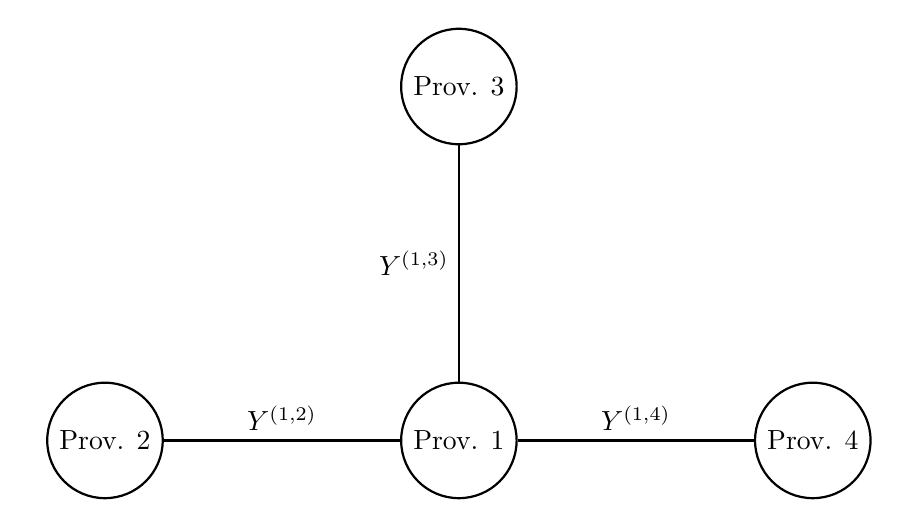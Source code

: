\tikzstyle{var} = [
draw,circle,
minimum size=10pt]

\tikzstyle{agent} = [
draw, circle,
minimum size=10pt]

\begin{tikzpicture}[-, thick]

    \node [agent] (one) {Prov. $1$};
    \node [agent, left = 3cm of one] (two) {Prov. $2$};
    \node [agent, above = 3cm of one] (three) {Prov. $3$};
    \node [agent, right = 3cm of one] (four) {Prov. $4$};


    \path
    (one) edge [] node [above] {$Y^{(1, 2)}$} (two)
    (one) edge [] node [left] {$Y^{(1, 3)}$} (three)
    (one) edge [] node [above] {$Y^{(1, 4)}$} (four);

\end{tikzpicture}